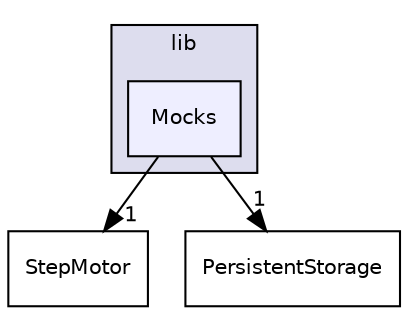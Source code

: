 digraph "/home/koray/Documents/PlatformIO/Projects/Dose/Dose/lib/Mocks" {
  compound=true
  node [ fontsize="10", fontname="Helvetica"];
  edge [ labelfontsize="10", labelfontname="Helvetica"];
  subgraph clusterdir_97aefd0d527b934f1d99a682da8fe6a9 {
    graph [ bgcolor="#ddddee", pencolor="black", label="lib" fontname="Helvetica", fontsize="10", URL="dir_97aefd0d527b934f1d99a682da8fe6a9.html"]
  dir_5fbf237877d3f18ddd53d9d6f6848b15 [shape=box, label="Mocks", style="filled", fillcolor="#eeeeff", pencolor="black", URL="dir_5fbf237877d3f18ddd53d9d6f6848b15.html"];
  }
  dir_1c136afa0f79c89ed15be5fcff3fa696 [shape=box label="StepMotor" URL="dir_1c136afa0f79c89ed15be5fcff3fa696.html"];
  dir_daee5f165b59fdb1155de5a098cc1022 [shape=box label="PersistentStorage" URL="dir_daee5f165b59fdb1155de5a098cc1022.html"];
  dir_5fbf237877d3f18ddd53d9d6f6848b15->dir_1c136afa0f79c89ed15be5fcff3fa696 [headlabel="1", labeldistance=1.5 headhref="dir_000005_000007.html"];
  dir_5fbf237877d3f18ddd53d9d6f6848b15->dir_daee5f165b59fdb1155de5a098cc1022 [headlabel="1", labeldistance=1.5 headhref="dir_000005_000006.html"];
}
